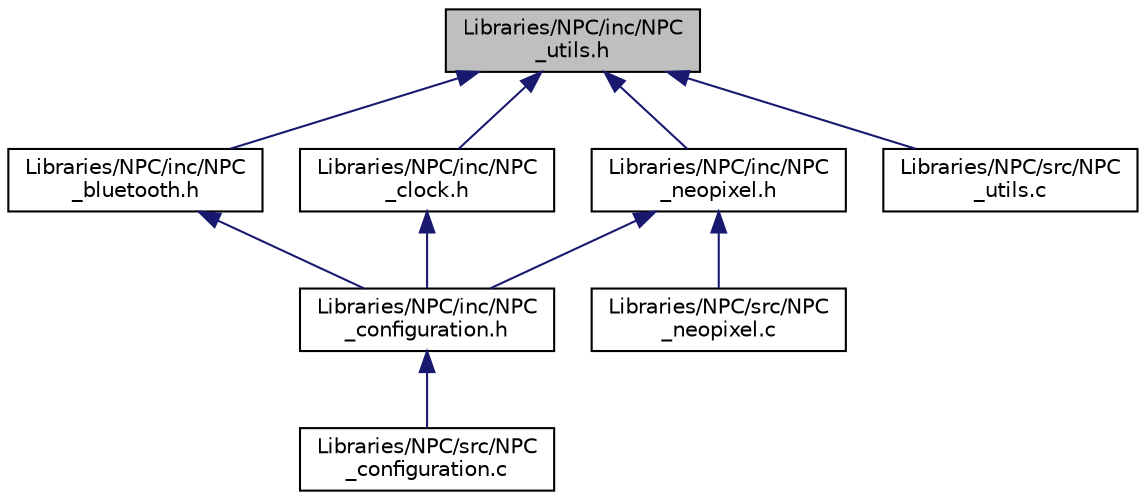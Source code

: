 digraph "Libraries/NPC/inc/NPC_utils.h"
{
  edge [fontname="Helvetica",fontsize="10",labelfontname="Helvetica",labelfontsize="10"];
  node [fontname="Helvetica",fontsize="10",shape=record];
  Node6 [label="Libraries/NPC/inc/NPC\l_utils.h",height=0.2,width=0.4,color="black", fillcolor="grey75", style="filled", fontcolor="black"];
  Node6 -> Node7 [dir="back",color="midnightblue",fontsize="10",style="solid"];
  Node7 [label="Libraries/NPC/inc/NPC\l_bluetooth.h",height=0.2,width=0.4,color="black", fillcolor="white", style="filled",URL="$_n_p_c__bluetooth_8h.html",tooltip="This file contains all the configuration prototypes used by the bluetooth firmware. "];
  Node7 -> Node8 [dir="back",color="midnightblue",fontsize="10",style="solid"];
  Node8 [label="Libraries/NPC/inc/NPC\l_configuration.h",height=0.2,width=0.4,color="black", fillcolor="white", style="filled",URL="$_n_p_c__configuration_8h.html",tooltip="This file contains all the main initialization prototypes used by the NPC. "];
  Node8 -> Node9 [dir="back",color="midnightblue",fontsize="10",style="solid"];
  Node9 [label="Libraries/NPC/src/NPC\l_configuration.c",height=0.2,width=0.4,color="black", fillcolor="white", style="filled",URL="$_n_p_c__configuration_8c.html",tooltip="This file contains all the main initialization functions used by the NPC. "];
  Node6 -> Node10 [dir="back",color="midnightblue",fontsize="10",style="solid"];
  Node10 [label="Libraries/NPC/inc/NPC\l_clock.h",height=0.2,width=0.4,color="black", fillcolor="white", style="filled",URL="$_n_p_c__clock_8h.html",tooltip="This file contains all the functions prototypes for the clock firmware library used for the NPC..."];
  Node10 -> Node8 [dir="back",color="midnightblue",fontsize="10",style="solid"];
  Node6 -> Node11 [dir="back",color="midnightblue",fontsize="10",style="solid"];
  Node11 [label="Libraries/NPC/inc/NPC\l_neopixel.h",height=0.2,width=0.4,color="black", fillcolor="white", style="filled",URL="$_n_p_c__neopixel_8h.html",tooltip="This file contains all the configuration prototypes used by the neopixel firmware. "];
  Node11 -> Node8 [dir="back",color="midnightblue",fontsize="10",style="solid"];
  Node11 -> Node12 [dir="back",color="midnightblue",fontsize="10",style="solid"];
  Node12 [label="Libraries/NPC/src/NPC\l_neopixel.c",height=0.2,width=0.4,color="black", fillcolor="white", style="filled",URL="$_n_p_c__neopixel_8c.html",tooltip="This file provides firmware functions to manage the neopixels. "];
  Node6 -> Node13 [dir="back",color="midnightblue",fontsize="10",style="solid"];
  Node13 [label="Libraries/NPC/src/NPC\l_utils.c",height=0.2,width=0.4,color="black", fillcolor="white", style="filled",URL="$_n_p_c__utils_8c.html",tooltip="This file provides utility functions to the NPC clock. "];
}
